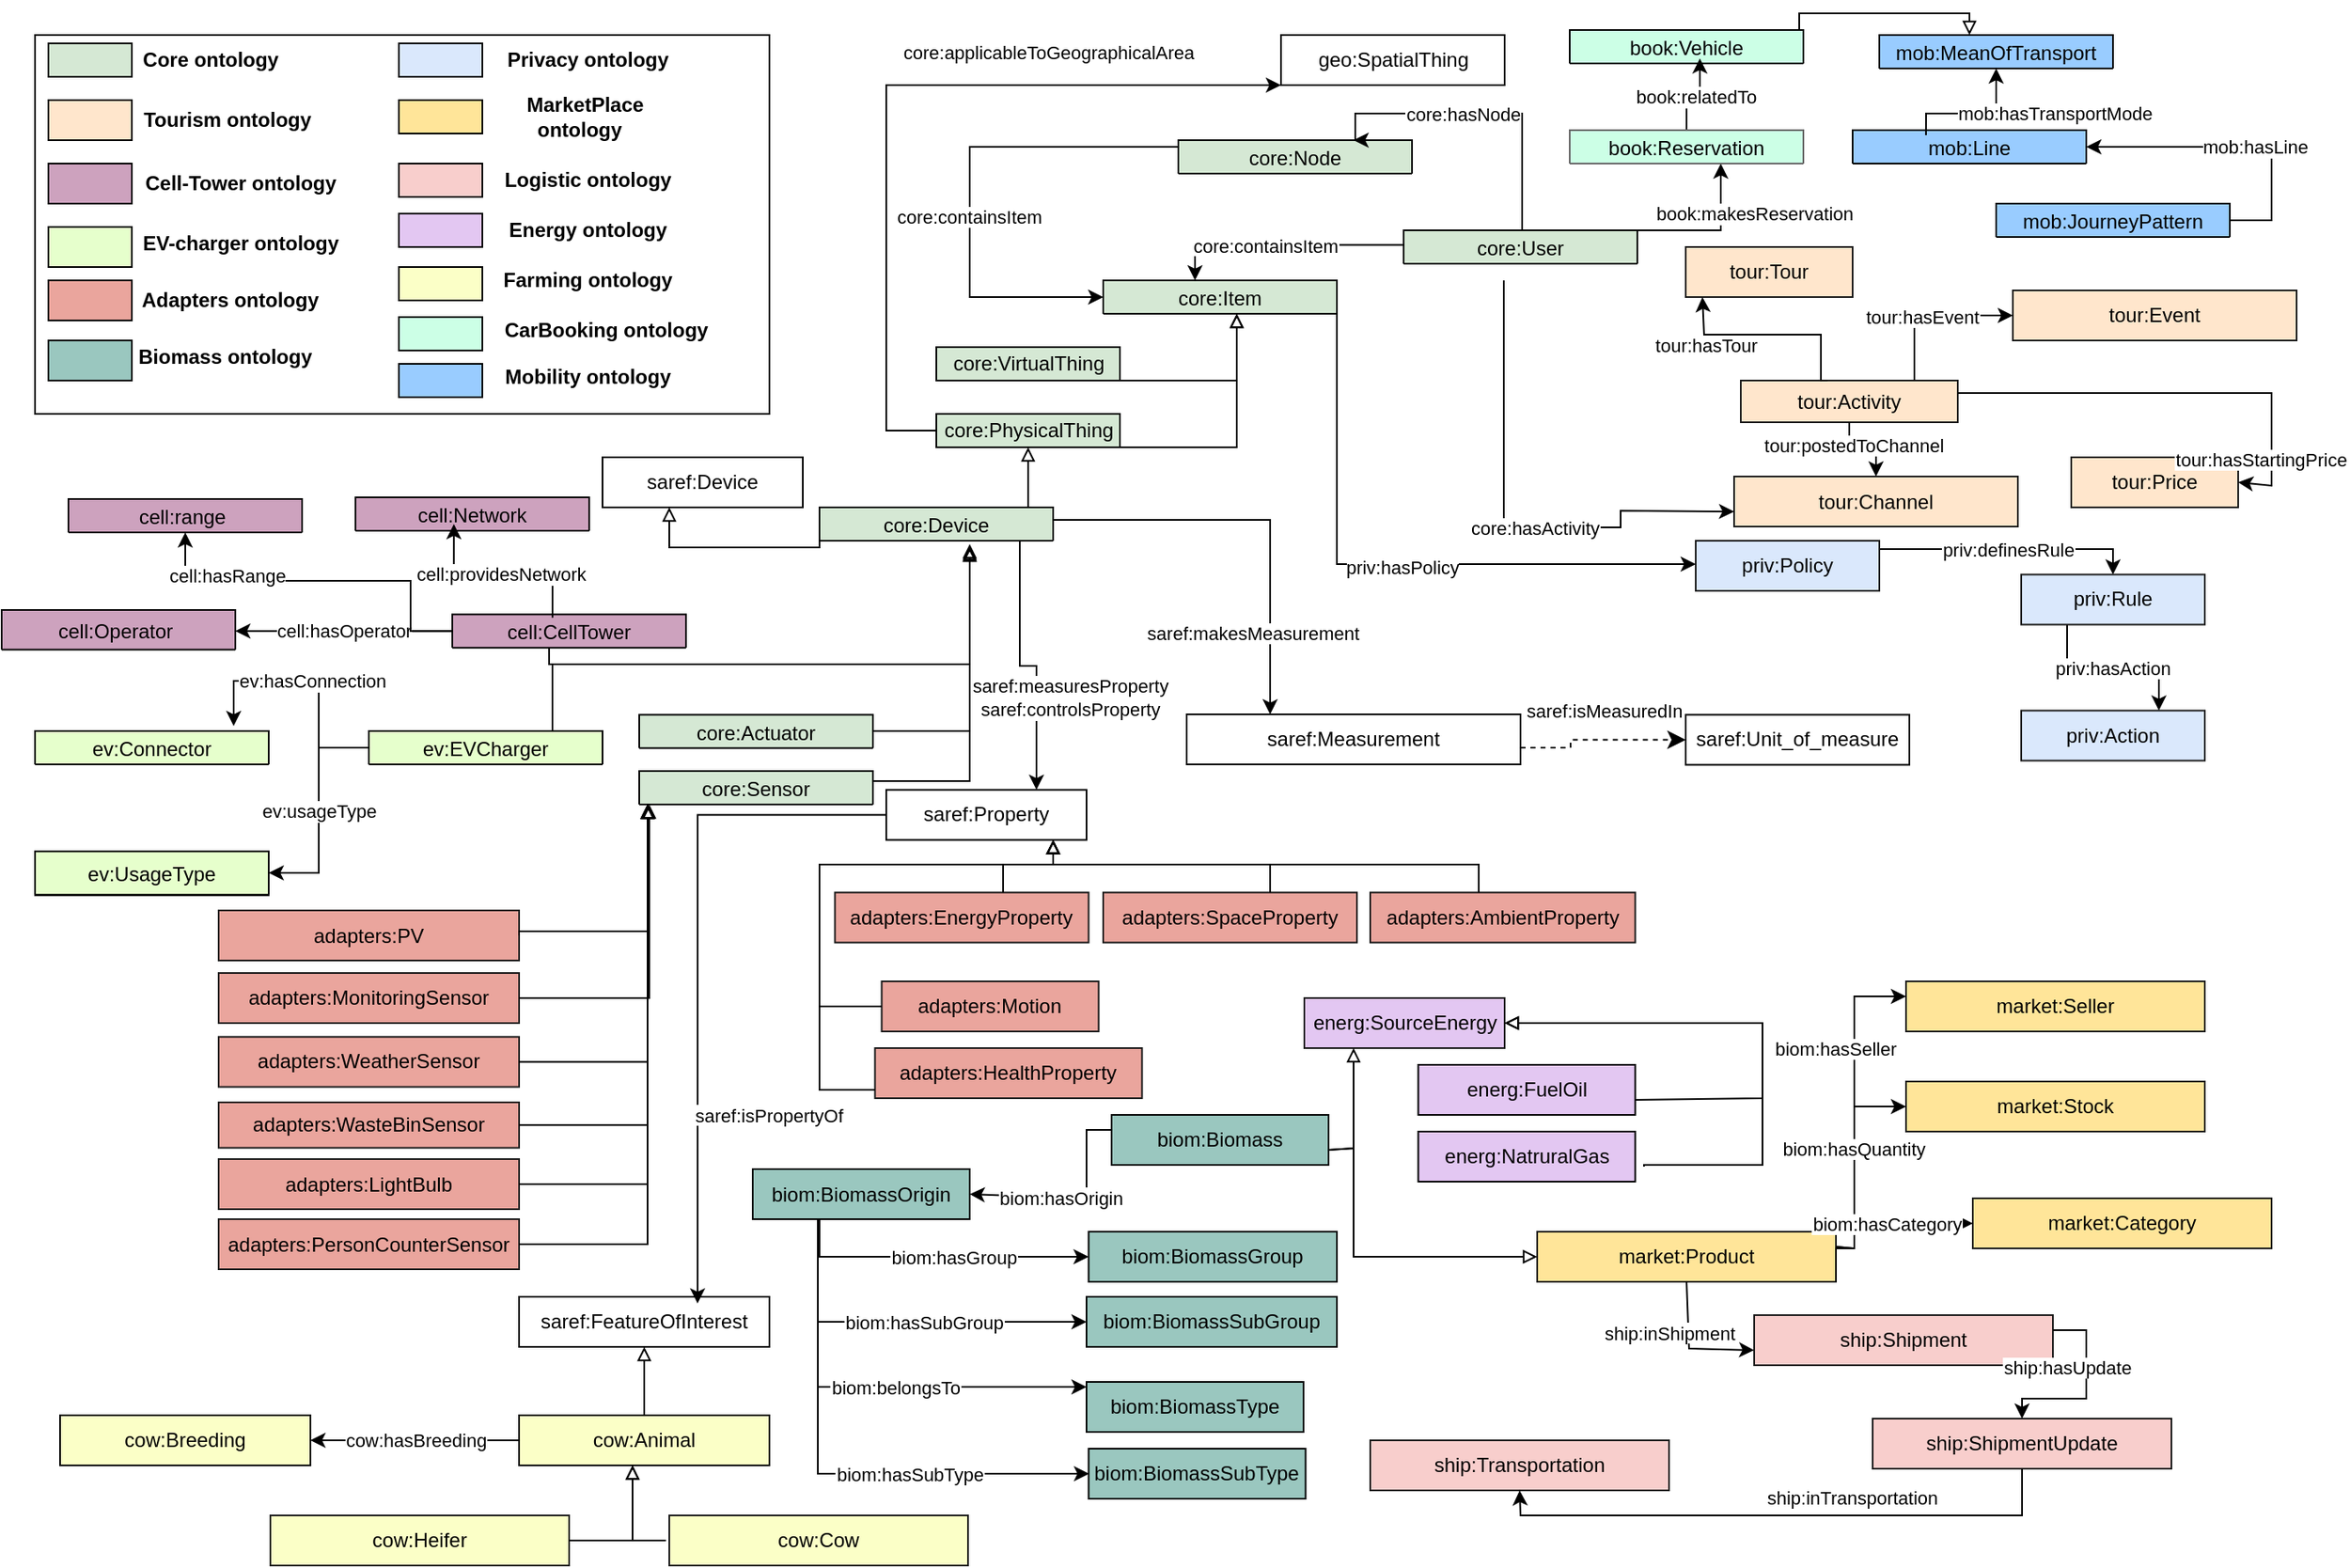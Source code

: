 <mxfile version="13.9.9" type="device"><diagram id="iwzvt3DUVuZfxFSMpkdZ" name="Page-1"><mxGraphModel dx="2176" dy="626" grid="1" gridSize="10" guides="1" tooltips="1" connect="1" arrows="1" fold="1" page="1" pageScale="1" pageWidth="850" pageHeight="1100" math="0" shadow="0"><root><mxCell id="0"/><mxCell id="1" parent="0"/><mxCell id="OVNsxtaY8aoKX87tDIG7-6" value="core:Node" style="swimlane;fontStyle=0;childLayout=stackLayout;horizontal=1;startSize=26;fillColor=#D5E8D4;horizontalStack=0;resizeParent=1;resizeParentMax=0;resizeLast=0;collapsible=1;marginBottom=0;" parent="1" vertex="1"><mxGeometry x="375" y="96" width="140" height="20" as="geometry"/></mxCell><mxCell id="k6afMPK7a9w3Zv-NGDzO-40" value="book:makesReservation" style="edgeStyle=orthogonalEdgeStyle;rounded=0;orthogonalLoop=1;jettySize=auto;html=1;" parent="1" source="OVNsxtaY8aoKX87tDIG7-8" target="k6afMPK7a9w3Zv-NGDzO-39" edge="1"><mxGeometry x="0.333" y="-20" relative="1" as="geometry"><Array as="points"><mxPoint x="700" y="150"/></Array><mxPoint as="offset"/></mxGeometry></mxCell><mxCell id="OVNsxtaY8aoKX87tDIG7-8" value="core:User" style="swimlane;fontStyle=0;childLayout=stackLayout;horizontal=1;startSize=26;fillColor=#D5E8D4;horizontalStack=0;resizeParent=1;resizeParentMax=0;resizeLast=0;collapsible=1;marginBottom=0;" parent="1" vertex="1"><mxGeometry x="510" y="150" width="140" height="20" as="geometry"/></mxCell><mxCell id="OVNsxtaY8aoKX87tDIG7-10" value="core:Item" style="swimlane;fontStyle=0;childLayout=stackLayout;horizontal=1;startSize=26;fillColor=#D5E8D4;horizontalStack=0;resizeParent=1;resizeParentMax=0;resizeLast=0;collapsible=1;marginBottom=0;" parent="1" vertex="1"><mxGeometry x="330" y="180" width="140" height="20" as="geometry"/></mxCell><mxCell id="OVNsxtaY8aoKX87tDIG7-23" value="core:containsItem" style="edgeStyle=orthogonalEdgeStyle;rounded=0;orthogonalLoop=1;jettySize=auto;fontSize=11;endArrow=classic;endFill=1;" parent="1" source="OVNsxtaY8aoKX87tDIG7-6" target="OVNsxtaY8aoKX87tDIG7-10" edge="1"><mxGeometry x="0.129" relative="1" as="geometry"><mxPoint as="offset"/><mxPoint x="375" y="37.5" as="sourcePoint"/><mxPoint x="220" y="42.5" as="targetPoint"/><Array as="points"><mxPoint x="250" y="100"/><mxPoint x="250" y="190"/></Array></mxGeometry></mxCell><mxCell id="OVNsxtaY8aoKX87tDIG7-29" value="core:VirtualThing" style="html=1;fillColor=#D5E8D4;" parent="1" vertex="1"><mxGeometry x="230" y="220" width="110" height="20" as="geometry"/></mxCell><mxCell id="OVNsxtaY8aoKX87tDIG7-30" value="core:PhysicalThing" style="html=1;fillColor=#D5E8D4;" parent="1" vertex="1"><mxGeometry x="230" y="260" width="110" height="20" as="geometry"/></mxCell><mxCell id="OVNsxtaY8aoKX87tDIG7-31" style="edgeStyle=orthogonalEdgeStyle;rounded=0;orthogonalLoop=1;jettySize=auto;html=1;fontSize=11;endArrow=block;endFill=0;exitX=1;exitY=0.5;exitDx=0;exitDy=0;" parent="1" source="OVNsxtaY8aoKX87tDIG7-29" edge="1"><mxGeometry relative="1" as="geometry"><mxPoint x="393" y="240" as="sourcePoint"/><mxPoint x="410" y="200" as="targetPoint"/><Array as="points"><mxPoint x="340" y="240"/><mxPoint x="410" y="240"/></Array></mxGeometry></mxCell><mxCell id="OVNsxtaY8aoKX87tDIG7-32" style="edgeStyle=orthogonalEdgeStyle;rounded=0;orthogonalLoop=1;jettySize=auto;html=1;fontSize=11;endArrow=block;endFill=0;exitX=1;exitY=0.5;exitDx=0;exitDy=0;" parent="1" edge="1"><mxGeometry relative="1" as="geometry"><mxPoint x="340" y="275" as="sourcePoint"/><mxPoint x="410" y="200" as="targetPoint"/><Array as="points"><mxPoint x="340" y="280"/><mxPoint x="410" y="280"/></Array></mxGeometry></mxCell><mxCell id="OVNsxtaY8aoKX87tDIG7-38" style="edgeStyle=orthogonalEdgeStyle;rounded=0;orthogonalLoop=1;jettySize=auto;html=1;" parent="1" edge="1"><mxGeometry relative="1" as="geometry"><mxPoint x="521" y="280" as="targetPoint"/><mxPoint x="521" y="280" as="sourcePoint"/></mxGeometry></mxCell><mxCell id="OVNsxtaY8aoKX87tDIG7-44" value="cell:range " style="swimlane;fontStyle=0;childLayout=stackLayout;horizontal=1;startSize=26;fillColor=#CDA2BE;horizontalStack=0;resizeParent=1;resizeParentMax=0;resizeLast=0;collapsible=1;marginBottom=0;" parent="1" vertex="1"><mxGeometry x="-290" y="311" width="140" height="20" as="geometry"/></mxCell><mxCell id="OVNsxtaY8aoKX87tDIG7-45" value="core:Sensor" style="swimlane;fontStyle=0;childLayout=stackLayout;horizontal=1;startSize=26;fillColor=#D5E8D4;horizontalStack=0;resizeParent=1;resizeParentMax=0;resizeLast=0;collapsible=1;marginBottom=0;" parent="1" vertex="1"><mxGeometry x="52" y="474" width="140" height="20" as="geometry"/></mxCell><mxCell id="wshzgzTCwZP2pXFMgPsP-3" value="" style="edgeStyle=orthogonalEdgeStyle;rounded=0;orthogonalLoop=1;jettySize=auto;html=1;entryX=0.75;entryY=0;entryDx=0;entryDy=0;" parent="1" source="OVNsxtaY8aoKX87tDIG7-47" target="OVNsxtaY8aoKX87tDIG7-73" edge="1"><mxGeometry relative="1" as="geometry"><mxPoint x="140" y="420" as="targetPoint"/><Array as="points"><mxPoint x="280" y="411"/><mxPoint x="290" y="411"/></Array></mxGeometry></mxCell><mxCell id="wshzgzTCwZP2pXFMgPsP-4" value="saref:measuresProperty&lt;br&gt;saref:controlsProperty" style="edgeLabel;html=1;align=center;verticalAlign=middle;resizable=0;points=[];" parent="wshzgzTCwZP2pXFMgPsP-3" vertex="1" connectable="0"><mxGeometry x="-0.259" y="3" relative="1" as="geometry"><mxPoint x="27" y="35" as="offset"/></mxGeometry></mxCell><mxCell id="OVNsxtaY8aoKX87tDIG7-47" value="core:Device" style="swimlane;fontStyle=0;childLayout=stackLayout;horizontal=1;startSize=26;fillColor=#D5E8D4;horizontalStack=0;resizeParent=1;resizeParentMax=0;resizeLast=0;collapsible=1;marginBottom=0;" parent="1" vertex="1"><mxGeometry x="160" y="316" width="140" height="20" as="geometry"/></mxCell><mxCell id="OVNsxtaY8aoKX87tDIG7-48" style="edgeStyle=orthogonalEdgeStyle;rounded=0;orthogonalLoop=1;jettySize=auto;html=1;fontSize=11;endArrow=block;endFill=0;" parent="1" source="OVNsxtaY8aoKX87tDIG7-45" edge="1"><mxGeometry relative="1" as="geometry"><mxPoint x="180" y="400" as="sourcePoint"/><mxPoint x="250" y="340" as="targetPoint"/><Array as="points"><mxPoint x="250" y="480"/></Array></mxGeometry></mxCell><mxCell id="OVNsxtaY8aoKX87tDIG7-51" value="geo:SpatialThing" style="rounded=0;whiteSpace=wrap;html=1;" parent="1" vertex="1"><mxGeometry x="436.5" y="33" width="134" height="30" as="geometry"/></mxCell><mxCell id="OVNsxtaY8aoKX87tDIG7-52" value="core:hasNode" style="edgeStyle=orthogonalEdgeStyle;rounded=0;orthogonalLoop=1;jettySize=auto;fontSize=11;endArrow=classic;endFill=1;exitX=0.5;exitY=0;exitDx=0;exitDy=0;entryX=0.75;entryY=0;entryDx=0;entryDy=0;" parent="1" source="OVNsxtaY8aoKX87tDIG7-8" target="OVNsxtaY8aoKX87tDIG7-6" edge="1"><mxGeometry x="0.129" relative="1" as="geometry"><mxPoint as="offset"/><mxPoint x="581" y="110" as="sourcePoint"/><mxPoint x="481" y="50" as="targetPoint"/><Array as="points"><mxPoint x="581" y="150"/><mxPoint x="581" y="80"/><mxPoint x="481" y="80"/></Array></mxGeometry></mxCell><mxCell id="OVNsxtaY8aoKX87tDIG7-54" value="saref:Unit_of_measure" style="rounded=0;whiteSpace=wrap;html=1;points=[[0.1,0],[0.2,0],[0.3,0],[0.4,0],[0.5,0],[0.6,0],[0.7,0],[0.8,0],[0.9,0],[0,0.1],[0,0.3],[0,0.5],[0,0.7],[0,0.9],[0.1,1],[0.2,1],[0.3,1],[0.4,1],[0.5,1],[0.6,1],[0.7,1],[0.8,1],[0.9,1],[1,0.1],[1,0.3],[1,0.5],[1,0.7],[1,0.9]];" parent="1" vertex="1"><mxGeometry x="679" y="440.25" width="134" height="30" as="geometry"/></mxCell><mxCell id="OVNsxtaY8aoKX87tDIG7-55" value="saref:Measurement" style="rounded=0;whiteSpace=wrap;html=1;" parent="1" vertex="1"><mxGeometry x="380" y="440" width="200" height="30" as="geometry"/></mxCell><mxCell id="OVNsxtaY8aoKX87tDIG7-56" value="" style="endArrow=classic;html=1;endSize=8;dashed=1;arcSize=0;edgeStyle=orthogonalEdgeStyle;entryX=0;entryY=0.5;entryDx=0;entryDy=0;" parent="1" source="OVNsxtaY8aoKX87tDIG7-55" target="OVNsxtaY8aoKX87tDIG7-54" edge="1"><mxGeometry width="50" height="50" relative="1" as="geometry"><mxPoint x="580" y="491" as="sourcePoint"/><mxPoint x="579" y="493.5" as="targetPoint"/><Array as="points"><mxPoint x="610" y="460"/><mxPoint x="610" y="455"/></Array></mxGeometry></mxCell><mxCell id="OVNsxtaY8aoKX87tDIG7-57" value="&lt;div&gt;saref:isMeasuredIn&lt;/div&gt;" style="edgeLabel;html=1;align=center;verticalAlign=middle;resizable=0;points=[];" parent="OVNsxtaY8aoKX87tDIG7-56" vertex="1" connectable="0"><mxGeometry x="-0.191" y="-1" relative="1" as="geometry"><mxPoint x="12.7" y="-18.54" as="offset"/></mxGeometry></mxCell><mxCell id="OVNsxtaY8aoKX87tDIG7-73" value="saref:Property" style="rounded=0;whiteSpace=wrap;html=1;fillColor=#FFFFFF;" parent="1" vertex="1"><mxGeometry x="200" y="485.25" width="120" height="30" as="geometry"/></mxCell><mxCell id="OVNsxtaY8aoKX87tDIG7-75" value="saref:Device" style="rounded=0;whiteSpace=wrap;html=1;fillColor=#FFFFFF;" parent="1" vertex="1"><mxGeometry x="30" y="286" width="120" height="30" as="geometry"/></mxCell><mxCell id="OVNsxtaY8aoKX87tDIG7-76" style="edgeStyle=orthogonalEdgeStyle;rounded=0;orthogonalLoop=1;jettySize=auto;html=1;fontSize=11;endArrow=block;endFill=0;exitX=0;exitY=0.5;exitDx=0;exitDy=0;" parent="1" source="OVNsxtaY8aoKX87tDIG7-47" target="OVNsxtaY8aoKX87tDIG7-75" edge="1"><mxGeometry relative="1" as="geometry"><mxPoint x="150" y="363" as="sourcePoint"/><mxPoint x="70" y="299" as="targetPoint"/><Array as="points"><mxPoint x="160" y="340"/><mxPoint x="70" y="340"/></Array></mxGeometry></mxCell><mxCell id="OVNsxtaY8aoKX87tDIG7-81" value="saref:makesMeasurement" style="edgeStyle=orthogonalEdgeStyle;rounded=0;orthogonalLoop=1;jettySize=auto;fontSize=11;endArrow=classic;endFill=1;" parent="1" edge="1"><mxGeometry x="0.594" y="-10" relative="1" as="geometry"><mxPoint y="1" as="offset"/><mxPoint x="300" y="323.5" as="sourcePoint"/><mxPoint x="430" y="440" as="targetPoint"/><Array as="points"><mxPoint x="430" y="324"/><mxPoint x="430" y="440"/></Array></mxGeometry></mxCell><mxCell id="OVNsxtaY8aoKX87tDIG7-89" value="core:containsItem" style="edgeStyle=orthogonalEdgeStyle;rounded=0;orthogonalLoop=1;jettySize=auto;fontSize=11;endArrow=classic;endFill=1;exitX=0;exitY=0.25;exitDx=0;exitDy=0;" parent="1" edge="1"><mxGeometry x="0.129" relative="1" as="geometry"><mxPoint as="offset"/><mxPoint x="510" y="158.75" as="sourcePoint"/><mxPoint x="385" y="180" as="targetPoint"/><Array as="points"><mxPoint x="385" y="159"/></Array></mxGeometry></mxCell><mxCell id="OVNsxtaY8aoKX87tDIG7-90" value="core:applicableToGeographicalArea" style="edgeStyle=orthogonalEdgeStyle;rounded=0;orthogonalLoop=1;jettySize=auto;fontSize=11;endArrow=classic;endFill=1;entryX=0;entryY=1;entryDx=0;entryDy=0;exitX=0;exitY=0.5;exitDx=0;exitDy=0;" parent="1" source="OVNsxtaY8aoKX87tDIG7-30" target="OVNsxtaY8aoKX87tDIG7-51" edge="1"><mxGeometry x="0.413" y="20" relative="1" as="geometry"><mxPoint x="430" y="-30" as="targetPoint"/><mxPoint x="200" y="270" as="sourcePoint"/><Array as="points"><mxPoint x="200" y="270"/><mxPoint x="200" y="63"/></Array><mxPoint as="offset"/></mxGeometry></mxCell><mxCell id="qMQsO30aS5AbikxoBCMi-1" value="priv:definesRule" style="edgeStyle=orthogonalEdgeStyle;rounded=0;orthogonalLoop=1;jettySize=auto;entryX=0.5;entryY=0;entryDx=0;entryDy=0;endArrow=classic;endFill=1;" parent="1" source="qMQsO30aS5AbikxoBCMi-2" target="qMQsO30aS5AbikxoBCMi-6" edge="1"><mxGeometry relative="1" as="geometry"><mxPoint x="810" y="361" as="sourcePoint"/><Array as="points"><mxPoint x="935" y="341"/></Array></mxGeometry></mxCell><mxCell id="qMQsO30aS5AbikxoBCMi-2" value="priv:Policy" style="rounded=0;whiteSpace=wrap;html=1;fillColor=#DAE8FC;strokeColor=#1A1A1A;" parent="1" vertex="1"><mxGeometry x="685" y="336" width="110" height="30" as="geometry"/></mxCell><mxCell id="qMQsO30aS5AbikxoBCMi-5" value="priv:hasAction" style="edgeStyle=orthogonalEdgeStyle;rounded=0;orthogonalLoop=1;jettySize=auto;exitX=0.25;exitY=1;exitDx=0;exitDy=0;entryX=0.75;entryY=0;entryDx=0;entryDy=0;endArrow=classic;endFill=1;" parent="1" source="qMQsO30aS5AbikxoBCMi-6" target="qMQsO30aS5AbikxoBCMi-7" edge="1"><mxGeometry relative="1" as="geometry"/></mxCell><mxCell id="qMQsO30aS5AbikxoBCMi-6" value="priv:Rule" style="rounded=0;whiteSpace=wrap;html=1;fillColor=#dae8fc;strokeColor=#1A1A1A;" parent="1" vertex="1"><mxGeometry x="880" y="356.25" width="110" height="30" as="geometry"/></mxCell><mxCell id="qMQsO30aS5AbikxoBCMi-7" value="priv:Action" style="rounded=0;whiteSpace=wrap;html=1;fillColor=#dae8fc;strokeColor=#1A1A1A;" parent="1" vertex="1"><mxGeometry x="880" y="437.75" width="110" height="30" as="geometry"/></mxCell><mxCell id="qMQsO30aS5AbikxoBCMi-8" value="" style="edgeStyle=orthogonalEdgeStyle;rounded=0;orthogonalLoop=1;jettySize=auto;fontSize=11;endArrow=classic;endFill=1;exitX=1;exitY=0;exitDx=0;exitDy=0;" parent="1" source="OVNsxtaY8aoKX87tDIG7-10" target="qMQsO30aS5AbikxoBCMi-2" edge="1"><mxGeometry x="0.129" relative="1" as="geometry"><mxPoint as="offset"/><mxPoint x="820" y="59" as="sourcePoint"/><mxPoint x="900" y="220" as="targetPoint"/><Array as="points"><mxPoint x="470" y="350"/></Array></mxGeometry></mxCell><mxCell id="qMQsO30aS5AbikxoBCMi-80" value="priv:hasPolicy" style="edgeLabel;html=1;align=center;verticalAlign=middle;resizable=0;points=[];" parent="qMQsO30aS5AbikxoBCMi-8" vertex="1" connectable="0"><mxGeometry x="0.086" y="-2" relative="1" as="geometry"><mxPoint as="offset"/></mxGeometry></mxCell><mxCell id="qMQsO30aS5AbikxoBCMi-10" style="edgeStyle=orthogonalEdgeStyle;rounded=0;orthogonalLoop=1;jettySize=auto;html=1;fontSize=11;endArrow=block;endFill=0;" parent="1" source="OVNsxtaY8aoKX87tDIG7-47" target="OVNsxtaY8aoKX87tDIG7-30" edge="1"><mxGeometry relative="1" as="geometry"><mxPoint x="350" y="316" as="sourcePoint"/><mxPoint x="260" y="289" as="targetPoint"/><Array as="points"><mxPoint x="285" y="310"/><mxPoint x="285" y="310"/></Array></mxGeometry></mxCell><mxCell id="qMQsO30aS5AbikxoBCMi-11" value="tour:Activity" style="rounded=0;whiteSpace=wrap;html=1;snapToPoint=1;points=[[0.1,0],[0.2,0],[0.3,0],[0.4,0],[0.5,0],[0.6,0],[0.7,0],[0.8,0],[0.9,0],[0,0.1],[0,0.3],[0,0.5],[0,0.7],[0,0.9],[0.1,1],[0.2,1],[0.3,1],[0.4,1],[0.5,1],[0.6,1],[0.7,1],[0.8,1],[0.9,1],[1,0.1],[1,0.3],[1,0.5],[1,0.7],[1,0.9]];fillColor=#ffe6cc;strokeColor=#1A1A1A;shadow=0;" parent="1" vertex="1"><mxGeometry x="712" y="240" width="130" height="25" as="geometry"/></mxCell><mxCell id="qMQsO30aS5AbikxoBCMi-12" value="tour:Channel" style="rounded=0;whiteSpace=wrap;html=1;snapToPoint=1;points=[[0.1,0],[0.2,0],[0.3,0],[0.4,0],[0.5,0],[0.6,0],[0.7,0],[0.8,0],[0.9,0],[0,0.1],[0,0.3],[0,0.5],[0,0.7],[0,0.9],[0.1,1],[0.2,1],[0.3,1],[0.4,1],[0.5,1],[0.6,1],[0.7,1],[0.8,1],[0.9,1],[1,0.1],[1,0.3],[1,0.5],[1,0.7],[1,0.9]];fillColor=#ffe6cc;strokeColor=#1A1A1A;shadow=0;" parent="1" vertex="1"><mxGeometry x="708" y="297.5" width="170" height="30" as="geometry"/></mxCell><mxCell id="qMQsO30aS5AbikxoBCMi-13" value="tour:Price" style="rounded=0;whiteSpace=wrap;html=1;snapToPoint=1;points=[[0.1,0],[0.2,0],[0.3,0],[0.4,0],[0.5,0],[0.6,0],[0.7,0],[0.8,0],[0.9,0],[0,0.1],[0,0.3],[0,0.5],[0,0.7],[0,0.9],[0.1,1],[0.2,1],[0.3,1],[0.4,1],[0.5,1],[0.6,1],[0.7,1],[0.8,1],[0.9,1],[1,0.1],[1,0.3],[1,0.5],[1,0.7],[1,0.9]];fillColor=#ffe6cc;strokeColor=#1A1A1A;shadow=0;" parent="1" vertex="1"><mxGeometry x="910" y="286" width="100" height="30" as="geometry"/></mxCell><mxCell id="qMQsO30aS5AbikxoBCMi-14" value="tour:Event" style="rounded=0;whiteSpace=wrap;html=1;snapToPoint=1;points=[[0.1,0],[0.2,0],[0.3,0],[0.4,0],[0.5,0],[0.6,0],[0.7,0],[0.8,0],[0.9,0],[0,0.1],[0,0.3],[0,0.5],[0,0.7],[0,0.9],[0.1,1],[0.2,1],[0.3,1],[0.4,1],[0.5,1],[0.6,1],[0.7,1],[0.8,1],[0.9,1],[1,0.1],[1,0.3],[1,0.5],[1,0.7],[1,0.9]];fillColor=#ffe6cc;strokeColor=#1A1A1A;shadow=0;" parent="1" vertex="1"><mxGeometry x="875" y="186" width="170" height="30" as="geometry"/></mxCell><mxCell id="qMQsO30aS5AbikxoBCMi-15" value="tour:Tour" style="rounded=0;whiteSpace=wrap;html=1;snapToPoint=1;points=[[0.1,0],[0.2,0],[0.3,0],[0.4,0],[0.5,0],[0.6,0],[0.7,0],[0.8,0],[0.9,0],[0,0.1],[0,0.3],[0,0.5],[0,0.7],[0,0.9],[0.1,1],[0.2,1],[0.3,1],[0.4,1],[0.5,1],[0.6,1],[0.7,1],[0.8,1],[0.9,1],[1,0.1],[1,0.3],[1,0.5],[1,0.7],[1,0.9]];fillColor=#FFE6CC;strokeColor=#1A1A1A;shadow=0;" parent="1" vertex="1"><mxGeometry x="679" y="160" width="100" height="30" as="geometry"/></mxCell><mxCell id="qMQsO30aS5AbikxoBCMi-16" value="core:hasActivity" style="edgeStyle=orthogonalEdgeStyle;rounded=0;orthogonalLoop=1;jettySize=auto;fontSize=11;endArrow=classic;endFill=1;" parent="1" target="qMQsO30aS5AbikxoBCMi-12" edge="1"><mxGeometry x="0.129" relative="1" as="geometry"><mxPoint as="offset"/><mxPoint x="570" y="180" as="sourcePoint"/><mxPoint x="550" y="252.5" as="targetPoint"/><Array as="points"><mxPoint x="570" y="328"/><mxPoint x="640" y="328"/><mxPoint x="640" y="318"/></Array></mxGeometry></mxCell><mxCell id="qMQsO30aS5AbikxoBCMi-17" value="tour:postedToChannel" style="edgeStyle=orthogonalEdgeStyle;rounded=0;orthogonalLoop=1;jettySize=auto;endArrow=classic;endFill=1;" parent="1" source="qMQsO30aS5AbikxoBCMi-11" target="qMQsO30aS5AbikxoBCMi-12" edge="1"><mxGeometry x="0.754" y="-18" relative="1" as="geometry"><mxPoint x="690" y="357.5" as="targetPoint"/><mxPoint x="784" y="272.5" as="sourcePoint"/><mxPoint x="5" y="-13" as="offset"/></mxGeometry></mxCell><mxCell id="qMQsO30aS5AbikxoBCMi-18" value="tour:hasEvent" style="edgeStyle=orthogonalEdgeStyle;rounded=0;orthogonalLoop=1;jettySize=auto;endArrow=classic;endFill=1;exitX=0.8;exitY=0;exitDx=0;exitDy=0;" parent="1" source="qMQsO30aS5AbikxoBCMi-11" target="qMQsO30aS5AbikxoBCMi-14" edge="1"><mxGeometry x="-0.153" y="2" relative="1" as="geometry"><mxPoint x="1160" y="153.5" as="targetPoint"/><mxPoint x="915" y="282.5" as="sourcePoint"/><mxPoint x="1" y="1" as="offset"/><Array as="points"><mxPoint x="816" y="202.5"/><mxPoint x="845" y="202.5"/></Array></mxGeometry></mxCell><mxCell id="qMQsO30aS5AbikxoBCMi-20" value="tour:hasTour" style="edgeStyle=orthogonalEdgeStyle;rounded=0;orthogonalLoop=1;jettySize=auto;endArrow=classic;endFill=1;exitX=0.4;exitY=0;exitDx=0;exitDy=0;" parent="1" source="qMQsO30aS5AbikxoBCMi-11" target="qMQsO30aS5AbikxoBCMi-15" edge="1"><mxGeometry x="0.609" y="6" relative="1" as="geometry"><mxPoint x="855" y="202.5" as="targetPoint"/><mxPoint x="826" y="250" as="sourcePoint"/><mxPoint as="offset"/><Array as="points"><mxPoint x="760" y="240.5"/><mxPoint x="760" y="212.5"/><mxPoint x="690" y="212.5"/></Array></mxGeometry></mxCell><mxCell id="qMQsO30aS5AbikxoBCMi-21" value="tour:hasStartingPrice" style="edgeStyle=orthogonalEdgeStyle;rounded=0;orthogonalLoop=1;jettySize=auto;endArrow=classic;endFill=1;exitX=1;exitY=0.3;exitDx=0;exitDy=0;" parent="1" source="qMQsO30aS5AbikxoBCMi-11" target="qMQsO30aS5AbikxoBCMi-13" edge="1"><mxGeometry x="0.726" y="-6" relative="1" as="geometry"><mxPoint x="930" y="412.5" as="targetPoint"/><mxPoint x="1090" y="183.5" as="sourcePoint"/><mxPoint as="offset"/><Array as="points"><mxPoint x="1030" y="248"/><mxPoint x="1030" y="303"/></Array></mxGeometry></mxCell><mxCell id="qMQsO30aS5AbikxoBCMi-22" value="adapters:AmbientProperty" style="rounded=0;whiteSpace=wrap;html=1;fillColor=#EAA59D;strokeColor=#1A1A1A;" parent="1" vertex="1"><mxGeometry x="490" y="546.75" width="158.75" height="30" as="geometry"/></mxCell><mxCell id="qMQsO30aS5AbikxoBCMi-24" value="adapters:HealthProperty" style="rounded=0;whiteSpace=wrap;html=1;fillColor=#EAA59D;strokeColor=#1A1A1A;" parent="1" vertex="1"><mxGeometry x="193.25" y="640" width="160" height="30" as="geometry"/></mxCell><mxCell id="qMQsO30aS5AbikxoBCMi-25" value="adapters:EnergyProperty" style="rounded=0;whiteSpace=wrap;html=1;fillColor=#EAA59D;strokeColor=#1A1A1A;" parent="1" vertex="1"><mxGeometry x="169.25" y="546.75" width="152" height="30" as="geometry"/></mxCell><mxCell id="qMQsO30aS5AbikxoBCMi-26" value="adapters:Motion" style="rounded=0;whiteSpace=wrap;html=1;fillColor=#EAA59D;strokeColor=#1A1A1A;" parent="1" vertex="1"><mxGeometry x="197.25" y="600" width="130" height="30" as="geometry"/></mxCell><mxCell id="qMQsO30aS5AbikxoBCMi-28" value="adapters:SpaceProperty" style="rounded=0;whiteSpace=wrap;html=1;fillColor=#EAA59D;strokeColor=#1A1A1A;" parent="1" vertex="1"><mxGeometry x="330" y="546.75" width="152" height="30" as="geometry"/></mxCell><mxCell id="qMQsO30aS5AbikxoBCMi-29" style="edgeStyle=orthogonalEdgeStyle;rounded=0;orthogonalLoop=1;jettySize=auto;html=1;fontSize=11;endArrow=block;endFill=0;" parent="1" source="qMQsO30aS5AbikxoBCMi-22" edge="1"><mxGeometry relative="1" as="geometry"><mxPoint x="555" y="540" as="sourcePoint"/><mxPoint x="300" y="515.25" as="targetPoint"/><Array as="points"><mxPoint x="555" y="530"/><mxPoint x="300" y="530"/></Array></mxGeometry></mxCell><mxCell id="qMQsO30aS5AbikxoBCMi-30" style="edgeStyle=orthogonalEdgeStyle;rounded=0;orthogonalLoop=1;jettySize=auto;html=1;fontSize=11;endArrow=block;endFill=0;" parent="1" source="qMQsO30aS5AbikxoBCMi-28" edge="1"><mxGeometry relative="1" as="geometry"><mxPoint x="555" y="546.75" as="sourcePoint"/><mxPoint x="300" y="515.25" as="targetPoint"/><Array as="points"><mxPoint x="430" y="530"/><mxPoint x="300" y="530"/></Array></mxGeometry></mxCell><mxCell id="qMQsO30aS5AbikxoBCMi-31" style="edgeStyle=orthogonalEdgeStyle;rounded=0;orthogonalLoop=1;jettySize=auto;html=1;fontSize=11;endArrow=block;endFill=0;" parent="1" source="qMQsO30aS5AbikxoBCMi-25" edge="1"><mxGeometry relative="1" as="geometry"><mxPoint x="270" y="539.75" as="sourcePoint"/><mxPoint x="300" y="515.25" as="targetPoint"/><Array as="points"><mxPoint x="270" y="530"/><mxPoint x="300" y="530"/></Array></mxGeometry></mxCell><mxCell id="qMQsO30aS5AbikxoBCMi-32" style="edgeStyle=orthogonalEdgeStyle;rounded=0;orthogonalLoop=1;jettySize=auto;html=1;fontSize=11;endArrow=block;endFill=0;" parent="1" source="qMQsO30aS5AbikxoBCMi-26" edge="1"><mxGeometry relative="1" as="geometry"><mxPoint x="130" y="555.25" as="sourcePoint"/><mxPoint x="300" y="515.25" as="targetPoint"/><Array as="points"><mxPoint x="160" y="615"/><mxPoint x="160" y="530"/><mxPoint x="300" y="530"/></Array></mxGeometry></mxCell><mxCell id="qMQsO30aS5AbikxoBCMi-33" style="edgeStyle=orthogonalEdgeStyle;rounded=0;orthogonalLoop=1;jettySize=auto;html=1;fontSize=11;endArrow=block;endFill=0;entryX=0.5;entryY=1;entryDx=0;entryDy=0;" parent="1" source="qMQsO30aS5AbikxoBCMi-24" edge="1"><mxGeometry relative="1" as="geometry"><mxPoint x="180.25" y="664.88" as="sourcePoint"/><mxPoint x="300" y="515.25" as="targetPoint"/><Array as="points"><mxPoint x="160" y="665"/><mxPoint x="160" y="530"/><mxPoint x="300" y="530"/></Array></mxGeometry></mxCell><mxCell id="qMQsO30aS5AbikxoBCMi-34" value="adapters:MonitoringSensor" style="rounded=0;whiteSpace=wrap;html=1;fillColor=#EAA59D;strokeColor=#1A1A1A;" parent="1" vertex="1"><mxGeometry x="-200" y="595" width="180" height="30" as="geometry"/></mxCell><mxCell id="qMQsO30aS5AbikxoBCMi-35" value="adapters:WeatherSensor" style="rounded=0;whiteSpace=wrap;html=1;fillColor=#EAA59D;strokeColor=#1A1A1A;" parent="1" vertex="1"><mxGeometry x="-200" y="633.25" width="180" height="30" as="geometry"/></mxCell><mxCell id="qMQsO30aS5AbikxoBCMi-36" value="adapters:WasteBinSensor" style="rounded=0;whiteSpace=wrap;html=1;fillColor=#EAA59D;strokeColor=#1A1A1A;" parent="1" vertex="1"><mxGeometry x="-200" y="672.5" width="180" height="27.25" as="geometry"/></mxCell><mxCell id="qMQsO30aS5AbikxoBCMi-37" value="adapters:PersonCounterSensor" style="rounded=0;whiteSpace=wrap;html=1;fillColor=#EAA59D;strokeColor=#1A1A1A;" parent="1" vertex="1"><mxGeometry x="-200" y="742.5" width="180" height="30" as="geometry"/></mxCell><mxCell id="qMQsO30aS5AbikxoBCMi-39" value="adapters:LightBulb" style="rounded=0;whiteSpace=wrap;html=1;fillColor=#EAA59D;strokeColor=#1A1A1A;" parent="1" vertex="1"><mxGeometry x="-200" y="706.5" width="180" height="30" as="geometry"/></mxCell><mxCell id="qMQsO30aS5AbikxoBCMi-40" value="adapters:PV" style="rounded=0;whiteSpace=wrap;html=1;fillColor=#EAA59D;strokeColor=#1A1A1A;" parent="1" vertex="1"><mxGeometry x="-200" y="557.5" width="180" height="30" as="geometry"/></mxCell><mxCell id="qMQsO30aS5AbikxoBCMi-41" style="edgeStyle=orthogonalEdgeStyle;rounded=0;orthogonalLoop=1;jettySize=auto;html=1;fontSize=11;endArrow=block;endFill=0;exitX=1;exitY=0.5;exitDx=0;exitDy=0;" parent="1" source="qMQsO30aS5AbikxoBCMi-40" edge="1"><mxGeometry relative="1" as="geometry"><mxPoint x="27" y="541.75" as="sourcePoint"/><mxPoint x="57" y="494" as="targetPoint"/><Array as="points"><mxPoint x="-20" y="570"/><mxPoint x="57" y="570"/></Array></mxGeometry></mxCell><mxCell id="qMQsO30aS5AbikxoBCMi-42" style="edgeStyle=orthogonalEdgeStyle;rounded=0;orthogonalLoop=1;jettySize=auto;html=1;fontSize=11;endArrow=block;endFill=0;exitX=1;exitY=0.5;exitDx=0;exitDy=0;" parent="1" source="qMQsO30aS5AbikxoBCMi-39" edge="1"><mxGeometry relative="1" as="geometry"><mxPoint x="-13" y="571.5" as="sourcePoint"/><mxPoint x="57" y="494" as="targetPoint"/><Array as="points"><mxPoint x="57" y="722"/></Array></mxGeometry></mxCell><mxCell id="qMQsO30aS5AbikxoBCMi-43" style="edgeStyle=orthogonalEdgeStyle;rounded=0;orthogonalLoop=1;jettySize=auto;html=1;fontSize=11;endArrow=block;endFill=0;" parent="1" source="qMQsO30aS5AbikxoBCMi-35" edge="1"><mxGeometry relative="1" as="geometry"><mxPoint x="-13" y="614.25" as="sourcePoint"/><mxPoint x="57" y="494" as="targetPoint"/><Array as="points"><mxPoint x="57" y="648"/></Array></mxGeometry></mxCell><mxCell id="qMQsO30aS5AbikxoBCMi-45" style="edgeStyle=orthogonalEdgeStyle;rounded=0;orthogonalLoop=1;jettySize=auto;html=1;fontSize=11;endArrow=block;endFill=0;" parent="1" source="qMQsO30aS5AbikxoBCMi-36" edge="1"><mxGeometry relative="1" as="geometry"><mxPoint x="-13" y="644" as="sourcePoint"/><mxPoint x="57" y="494" as="targetPoint"/><Array as="points"><mxPoint x="57" y="686"/></Array></mxGeometry></mxCell><mxCell id="qMQsO30aS5AbikxoBCMi-46" style="edgeStyle=orthogonalEdgeStyle;rounded=0;orthogonalLoop=1;jettySize=auto;html=1;fontSize=11;endArrow=block;endFill=0;" parent="1" source="qMQsO30aS5AbikxoBCMi-34" edge="1"><mxGeometry relative="1" as="geometry"><mxPoint x="-12" y="683" as="sourcePoint"/><mxPoint x="58" y="494" as="targetPoint"/><Array as="points"><mxPoint x="58" y="610"/></Array></mxGeometry></mxCell><mxCell id="qMQsO30aS5AbikxoBCMi-48" style="edgeStyle=orthogonalEdgeStyle;rounded=0;orthogonalLoop=1;jettySize=auto;html=1;fontSize=11;endArrow=block;endFill=0;" parent="1" source="qMQsO30aS5AbikxoBCMi-37" edge="1"><mxGeometry relative="1" as="geometry"><mxPoint x="-12" y="721" as="sourcePoint"/><mxPoint x="57" y="494" as="targetPoint"/><Array as="points"><mxPoint x="57" y="758"/></Array></mxGeometry></mxCell><mxCell id="qMQsO30aS5AbikxoBCMi-51" value="energ:SourceEnergy" style="rounded=0;whiteSpace=wrap;html=1;fillColor=#E3C7F2;strokeColor=#1A1A1A;" parent="1" vertex="1"><mxGeometry x="450.5" y="610" width="120" height="30" as="geometry"/></mxCell><mxCell id="qMQsO30aS5AbikxoBCMi-52" value="energ:FuelOil" style="rounded=0;whiteSpace=wrap;html=1;snapToPoint=1;points=[[0.1,0],[0.2,0],[0.3,0],[0.4,0],[0.5,0],[0.6,0],[0.7,0],[0.8,0],[0.9,0],[0,0.1],[0,0.3],[0,0.5],[0,0.7],[0,0.9],[0.1,1],[0.2,1],[0.3,1],[0.4,1],[0.5,1],[0.6,1],[0.7,1],[0.8,1],[0.9,1],[1,0.1],[1,0.3],[1,0.5],[1,0.7],[1,0.9]];fillColor=#E3C7F2;" parent="1" vertex="1"><mxGeometry x="518.75" y="650" width="130" height="30" as="geometry"/></mxCell><mxCell id="qMQsO30aS5AbikxoBCMi-53" value="energ:NatruralGas" style="rounded=0;whiteSpace=wrap;html=1;snapToPoint=1;points=[[0.1,0],[0.2,0],[0.3,0],[0.4,0],[0.5,0],[0.6,0],[0.7,0],[0.8,0],[0.9,0],[0,0.1],[0,0.3],[0,0.5],[0,0.7],[0,0.9],[0.1,1],[0.2,1],[0.3,1],[0.4,1],[0.5,1],[0.6,1],[0.7,1],[0.8,1],[0.9,1],[1,0.1],[1,0.3],[1,0.5],[1,0.7],[1,0.9]];fillColor=#E3C7F2;" parent="1" vertex="1"><mxGeometry x="518.75" y="690" width="130" height="30" as="geometry"/></mxCell><mxCell id="qMQsO30aS5AbikxoBCMi-54" style="edgeStyle=orthogonalEdgeStyle;rounded=0;orthogonalLoop=1;jettySize=auto;html=1;fontSize=11;endArrow=block;endFill=0;entryX=1;entryY=0.5;entryDx=0;entryDy=0;" parent="1" source="qMQsO30aS5AbikxoBCMi-52" target="qMQsO30aS5AbikxoBCMi-51" edge="1"><mxGeometry relative="1" as="geometry"><mxPoint x="660" y="670" as="sourcePoint"/><mxPoint x="725" y="630" as="targetPoint"/><Array as="points"><mxPoint x="725" y="670"/><mxPoint x="725" y="625"/></Array></mxGeometry></mxCell><mxCell id="qMQsO30aS5AbikxoBCMi-55" style="edgeStyle=orthogonalEdgeStyle;rounded=0;orthogonalLoop=1;jettySize=auto;html=1;fontSize=11;endArrow=block;endFill=0;" parent="1" target="qMQsO30aS5AbikxoBCMi-51" edge="1"><mxGeometry relative="1" as="geometry"><mxPoint x="654" y="711" as="sourcePoint"/><mxPoint x="575.5" y="625" as="targetPoint"/><Array as="points"><mxPoint x="654" y="710"/><mxPoint x="725" y="710"/><mxPoint x="725" y="625"/></Array></mxGeometry></mxCell><mxCell id="qMQsO30aS5AbikxoBCMi-56" value="biom:Biomass" style="rounded=0;whiteSpace=wrap;html=1;snapToPoint=1;points=[[0.1,0],[0.2,0],[0.3,0],[0.4,0],[0.5,0],[0.6,0],[0.7,0],[0.8,0],[0.9,0],[0,0.1],[0,0.3],[0,0.5],[0,0.7],[0,0.9],[0.1,1],[0.2,1],[0.3,1],[0.4,1],[0.5,1],[0.6,1],[0.7,1],[0.8,1],[0.9,1],[1,0.1],[1,0.3],[1,0.5],[1,0.7],[1,0.9]];fillColor=#9AC7BF;" parent="1" vertex="1"><mxGeometry x="335" y="680" width="130" height="30" as="geometry"/></mxCell><mxCell id="qMQsO30aS5AbikxoBCMi-57" value="biom:BiomassOrigin" style="rounded=0;whiteSpace=wrap;html=1;snapToPoint=1;points=[[0.1,0],[0.2,0],[0.3,0],[0.4,0],[0.5,0],[0.6,0],[0.7,0],[0.8,0],[0.9,0],[0,0.1],[0,0.3],[0,0.5],[0,0.7],[0,0.9],[0.1,1],[0.2,1],[0.3,1],[0.4,1],[0.5,1],[0.6,1],[0.7,1],[0.8,1],[0.9,1],[1,0.1],[1,0.3],[1,0.5],[1,0.7],[1,0.9]];fillColor=#9AC7BF;" parent="1" vertex="1"><mxGeometry x="120" y="712.5" width="130" height="30" as="geometry"/></mxCell><mxCell id="qMQsO30aS5AbikxoBCMi-58" value="biom:BiomassGroup" style="rounded=0;whiteSpace=wrap;html=1;snapToPoint=1;points=[[0.1,0],[0.2,0],[0.3,0],[0.4,0],[0.5,0],[0.6,0],[0.7,0],[0.8,0],[0.9,0],[0,0.1],[0,0.3],[0,0.5],[0,0.7],[0,0.9],[0.1,1],[0.2,1],[0.3,1],[0.4,1],[0.5,1],[0.6,1],[0.7,1],[0.8,1],[0.9,1],[1,0.1],[1,0.3],[1,0.5],[1,0.7],[1,0.9]];fillColor=#9AC7BF;" parent="1" vertex="1"><mxGeometry x="321.25" y="750" width="148.75" height="30" as="geometry"/></mxCell><mxCell id="qMQsO30aS5AbikxoBCMi-59" value="biom:BiomassSubGroup" style="rounded=0;whiteSpace=wrap;html=1;snapToPoint=1;points=[[0.1,0],[0.2,0],[0.3,0],[0.4,0],[0.5,0],[0.6,0],[0.7,0],[0.8,0],[0.9,0],[0,0.1],[0,0.3],[0,0.5],[0,0.7],[0,0.9],[0.1,1],[0.2,1],[0.3,1],[0.4,1],[0.5,1],[0.6,1],[0.7,1],[0.8,1],[0.9,1],[1,0.1],[1,0.3],[1,0.5],[1,0.7],[1,0.9]];fillColor=#9AC7BF;" parent="1" vertex="1"><mxGeometry x="320" y="789" width="150" height="30" as="geometry"/></mxCell><mxCell id="qMQsO30aS5AbikxoBCMi-60" value="biom:BiomassType" style="rounded=0;whiteSpace=wrap;html=1;snapToPoint=1;points=[[0.1,0],[0.2,0],[0.3,0],[0.4,0],[0.5,0],[0.6,0],[0.7,0],[0.8,0],[0.9,0],[0,0.1],[0,0.3],[0,0.5],[0,0.7],[0,0.9],[0.1,1],[0.2,1],[0.3,1],[0.4,1],[0.5,1],[0.6,1],[0.7,1],[0.8,1],[0.9,1],[1,0.1],[1,0.3],[1,0.5],[1,0.7],[1,0.9]];fillColor=#9AC7BF;" parent="1" vertex="1"><mxGeometry x="320" y="840" width="130" height="30" as="geometry"/></mxCell><mxCell id="qMQsO30aS5AbikxoBCMi-61" value="biom:BiomassSubType" style="rounded=0;whiteSpace=wrap;html=1;snapToPoint=1;points=[[0.1,0],[0.2,0],[0.3,0],[0.4,0],[0.5,0],[0.6,0],[0.7,0],[0.8,0],[0.9,0],[0,0.1],[0,0.3],[0,0.5],[0,0.7],[0,0.9],[0.1,1],[0.2,1],[0.3,1],[0.4,1],[0.5,1],[0.6,1],[0.7,1],[0.8,1],[0.9,1],[1,0.1],[1,0.3],[1,0.5],[1,0.7],[1,0.9]];fillColor=#9AC7BF;" parent="1" vertex="1"><mxGeometry x="321.25" y="880" width="130" height="30" as="geometry"/></mxCell><mxCell id="qMQsO30aS5AbikxoBCMi-62" style="edgeStyle=orthogonalEdgeStyle;rounded=0;orthogonalLoop=1;jettySize=auto;html=1;fontSize=11;endArrow=block;endFill=0;" parent="1" source="qMQsO30aS5AbikxoBCMi-56" target="qMQsO30aS5AbikxoBCMi-51" edge="1"><mxGeometry relative="1" as="geometry"><mxPoint x="659" y="681" as="sourcePoint"/><mxPoint x="580.5" y="635" as="targetPoint"/><Array as="points"><mxPoint x="480" y="700"/></Array></mxGeometry></mxCell><mxCell id="qMQsO30aS5AbikxoBCMi-63" value="biom:hasOrigin" style="edgeStyle=orthogonalEdgeStyle;rounded=0;orthogonalLoop=1;jettySize=auto;fontSize=11;endArrow=classic;endFill=1;exitX=0;exitY=0.3;exitDx=0;exitDy=0;" parent="1" source="qMQsO30aS5AbikxoBCMi-56" target="qMQsO30aS5AbikxoBCMi-57" edge="1"><mxGeometry x="0.129" relative="1" as="geometry"><mxPoint as="offset"/><mxPoint x="292.5" y="760" as="sourcePoint"/><mxPoint x="667.5" y="760" as="targetPoint"/><Array as="points"><mxPoint x="320" y="689"/><mxPoint x="320" y="730"/></Array></mxGeometry></mxCell><mxCell id="qMQsO30aS5AbikxoBCMi-64" value="biom:hasGroup" style="edgeStyle=orthogonalEdgeStyle;rounded=0;orthogonalLoop=1;jettySize=auto;fontSize=11;endArrow=classic;endFill=1;entryX=0;entryY=0.5;entryDx=0;entryDy=0;" parent="1" source="qMQsO30aS5AbikxoBCMi-57" target="qMQsO30aS5AbikxoBCMi-58" edge="1"><mxGeometry x="0.129" relative="1" as="geometry"><mxPoint as="offset"/><mxPoint x="-30" y="870" as="sourcePoint"/><mxPoint x="310" y="839" as="targetPoint"/><Array as="points"><mxPoint x="160" y="743"/><mxPoint x="160" y="765"/></Array></mxGeometry></mxCell><mxCell id="qMQsO30aS5AbikxoBCMi-65" value="biom:hasSubGroup" style="edgeStyle=orthogonalEdgeStyle;rounded=0;orthogonalLoop=1;jettySize=auto;fontSize=11;endArrow=classic;endFill=1;" parent="1" source="qMQsO30aS5AbikxoBCMi-57" target="qMQsO30aS5AbikxoBCMi-59" edge="1"><mxGeometry x="0.129" relative="1" as="geometry"><mxPoint as="offset"/><mxPoint x="156.75" y="789" as="sourcePoint"/><mxPoint x="320" y="804" as="targetPoint"/><Array as="points"><mxPoint x="159" y="789"/><mxPoint x="159" y="804"/></Array></mxGeometry></mxCell><mxCell id="qMQsO30aS5AbikxoBCMi-67" value="biom:belongsTo" style="edgeStyle=orthogonalEdgeStyle;rounded=0;orthogonalLoop=1;jettySize=auto;fontSize=11;endArrow=classic;endFill=1;entryX=0;entryY=0.1;entryDx=0;entryDy=0;" parent="1" source="qMQsO30aS5AbikxoBCMi-57" target="qMQsO30aS5AbikxoBCMi-60" edge="1"><mxGeometry x="0.129" relative="1" as="geometry"><mxPoint as="offset"/><mxPoint x="159.25" y="786" as="sourcePoint"/><mxPoint x="320" y="840" as="targetPoint"/><Array as="points"><mxPoint x="159" y="843"/></Array></mxGeometry></mxCell><mxCell id="qMQsO30aS5AbikxoBCMi-68" value="biom:hasSubType" style="edgeStyle=orthogonalEdgeStyle;rounded=0;orthogonalLoop=1;jettySize=auto;fontSize=11;endArrow=classic;endFill=1;" parent="1" source="qMQsO30aS5AbikxoBCMi-57" target="qMQsO30aS5AbikxoBCMi-61" edge="1"><mxGeometry x="0.322" relative="1" as="geometry"><mxPoint as="offset"/><mxPoint x="156.75" y="864" as="sourcePoint"/><mxPoint x="320" y="879" as="targetPoint"/><Array as="points"><mxPoint x="159" y="864"/><mxPoint x="159" y="879"/></Array></mxGeometry></mxCell><mxCell id="qMQsO30aS5AbikxoBCMi-69" value="market:Product" style="rounded=0;whiteSpace=wrap;html=1;snapToPoint=1;points=[[0.1,0],[0.2,0],[0.3,0],[0.4,0],[0.5,0],[0.6,0],[0.7,0],[0.8,0],[0.9,0],[0,0.1],[0,0.3],[0,0.5],[0,0.7],[0,0.9],[0.1,1],[0.2,1],[0.3,1],[0.4,1],[0.5,1],[0.6,1],[0.7,1],[0.8,1],[0.9,1],[1,0.1],[1,0.3],[1,0.5],[1,0.7],[1,0.9]];fillColor=#FFE599;strokeColor=#1A1A1A;" parent="1" vertex="1"><mxGeometry x="590" y="750.0" width="179" height="30" as="geometry"/></mxCell><mxCell id="qMQsO30aS5AbikxoBCMi-70" value="market:Seller" style="rounded=0;whiteSpace=wrap;html=1;snapToPoint=1;points=[[0.1,0],[0.2,0],[0.3,0],[0.4,0],[0.5,0],[0.6,0],[0.7,0],[0.8,0],[0.9,0],[0,0.1],[0,0.3],[0,0.5],[0,0.7],[0,0.9],[0.1,1],[0.2,1],[0.3,1],[0.4,1],[0.5,1],[0.6,1],[0.7,1],[0.8,1],[0.9,1],[1,0.1],[1,0.3],[1,0.5],[1,0.7],[1,0.9]];fillColor=#FFE599;strokeColor=#1A1A1A;" parent="1" vertex="1"><mxGeometry x="811" y="600.0" width="179" height="30" as="geometry"/></mxCell><mxCell id="qMQsO30aS5AbikxoBCMi-71" value="market:Stock" style="rounded=0;whiteSpace=wrap;html=1;snapToPoint=1;points=[[0.1,0],[0.2,0],[0.3,0],[0.4,0],[0.5,0],[0.6,0],[0.7,0],[0.8,0],[0.9,0],[0,0.1],[0,0.3],[0,0.5],[0,0.7],[0,0.9],[0.1,1],[0.2,1],[0.3,1],[0.4,1],[0.5,1],[0.6,1],[0.7,1],[0.8,1],[0.9,1],[1,0.1],[1,0.3],[1,0.5],[1,0.7],[1,0.9]];fillColor=#FFE599;strokeColor=#1A1A1A;" parent="1" vertex="1"><mxGeometry x="811" y="660.0" width="179" height="30" as="geometry"/></mxCell><mxCell id="qMQsO30aS5AbikxoBCMi-72" style="edgeStyle=orthogonalEdgeStyle;rounded=0;orthogonalLoop=1;jettySize=auto;html=1;fontSize=11;endArrow=block;endFill=0;" parent="1" source="qMQsO30aS5AbikxoBCMi-56" target="qMQsO30aS5AbikxoBCMi-69" edge="1"><mxGeometry relative="1" as="geometry"><mxPoint x="475" y="711" as="sourcePoint"/><mxPoint x="490" y="650" as="targetPoint"/><Array as="points"><mxPoint x="480" y="700"/><mxPoint x="480" y="765"/></Array></mxGeometry></mxCell><mxCell id="qMQsO30aS5AbikxoBCMi-74" value="market:Category" style="rounded=0;whiteSpace=wrap;html=1;snapToPoint=1;points=[[0.1,0],[0.2,0],[0.3,0],[0.4,0],[0.5,0],[0.6,0],[0.7,0],[0.8,0],[0.9,0],[0,0.1],[0,0.3],[0,0.5],[0,0.7],[0,0.9],[0.1,1],[0.2,1],[0.3,1],[0.4,1],[0.5,1],[0.6,1],[0.7,1],[0.8,1],[0.9,1],[1,0.1],[1,0.3],[1,0.5],[1,0.7],[1,0.9]];fillColor=#FFE599;strokeColor=#1A1A1A;" parent="1" vertex="1"><mxGeometry x="851" y="730.0" width="179" height="30" as="geometry"/></mxCell><mxCell id="qMQsO30aS5AbikxoBCMi-76" value="biom:hasSeller" style="edgeStyle=orthogonalEdgeStyle;rounded=0;orthogonalLoop=1;jettySize=auto;fontSize=11;endArrow=classic;endFill=1;entryX=0;entryY=0.3;entryDx=0;entryDy=0;" parent="1" source="qMQsO30aS5AbikxoBCMi-69" target="qMQsO30aS5AbikxoBCMi-70" edge="1"><mxGeometry x="0.358" y="11" relative="1" as="geometry"><mxPoint as="offset"/><mxPoint x="795" y="789" as="sourcePoint"/><mxPoint x="670" y="829" as="targetPoint"/><Array as="points"><mxPoint x="780" y="760"/><mxPoint x="780" y="609"/></Array></mxGeometry></mxCell><mxCell id="qMQsO30aS5AbikxoBCMi-77" value="biom:hasQuantity" style="edgeStyle=orthogonalEdgeStyle;rounded=0;orthogonalLoop=1;jettySize=auto;fontSize=11;endArrow=classic;endFill=1;" parent="1" source="qMQsO30aS5AbikxoBCMi-69" target="qMQsO30aS5AbikxoBCMi-71" edge="1"><mxGeometry x="0.118" relative="1" as="geometry"><mxPoint as="offset"/><mxPoint x="779" y="769" as="sourcePoint"/><mxPoint x="821" y="619" as="targetPoint"/><Array as="points"><mxPoint x="779" y="760"/><mxPoint x="780" y="760"/><mxPoint x="780" y="675"/></Array></mxGeometry></mxCell><mxCell id="qMQsO30aS5AbikxoBCMi-79" value="biom:hasCategory" style="edgeStyle=orthogonalEdgeStyle;rounded=0;orthogonalLoop=1;jettySize=auto;fontSize=11;endArrow=classic;endFill=1;" parent="1" target="qMQsO30aS5AbikxoBCMi-74" edge="1"><mxGeometry x="0.128" relative="1" as="geometry"><mxPoint as="offset"/><mxPoint x="769" y="780" as="sourcePoint"/><mxPoint x="850" y="700" as="targetPoint"/><Array as="points"><mxPoint x="769" y="760"/><mxPoint x="780" y="760"/><mxPoint x="780" y="745"/></Array></mxGeometry></mxCell><mxCell id="qMQsO30aS5AbikxoBCMi-81" value="ship:Shipment" style="rounded=0;whiteSpace=wrap;html=1;snapToPoint=1;points=[[0.1,0],[0.2,0],[0.3,0],[0.4,0],[0.5,0],[0.6,0],[0.7,0],[0.8,0],[0.9,0],[0,0.1],[0,0.3],[0,0.5],[0,0.7],[0,0.9],[0.1,1],[0.2,1],[0.3,1],[0.4,1],[0.5,1],[0.6,1],[0.7,1],[0.8,1],[0.9,1],[1,0.1],[1,0.3],[1,0.5],[1,0.7],[1,0.9]];fillColor=#F8CECC;strokeColor=#1A1A1A;" parent="1" vertex="1"><mxGeometry x="720" y="800.0" width="179" height="30" as="geometry"/></mxCell><mxCell id="qMQsO30aS5AbikxoBCMi-82" value="ship:ShipmentUpdate" style="rounded=0;whiteSpace=wrap;html=1;snapToPoint=1;points=[[0.1,0],[0.2,0],[0.3,0],[0.4,0],[0.5,0],[0.6,0],[0.7,0],[0.8,0],[0.9,0],[0,0.1],[0,0.3],[0,0.5],[0,0.7],[0,0.9],[0.1,1],[0.2,1],[0.3,1],[0.4,1],[0.5,1],[0.6,1],[0.7,1],[0.8,1],[0.9,1],[1,0.1],[1,0.3],[1,0.5],[1,0.7],[1,0.9]];fillColor=#f8cecc;strokeColor=#1A1A1A;" parent="1" vertex="1"><mxGeometry x="791" y="862.0" width="179" height="30" as="geometry"/></mxCell><mxCell id="qMQsO30aS5AbikxoBCMi-85" value="ship:Transportation" style="rounded=0;whiteSpace=wrap;html=1;snapToPoint=1;points=[[0.1,0],[0.2,0],[0.3,0],[0.4,0],[0.5,0],[0.6,0],[0.7,0],[0.8,0],[0.9,0],[0,0.1],[0,0.3],[0,0.5],[0,0.7],[0,0.9],[0.1,1],[0.2,1],[0.3,1],[0.4,1],[0.5,1],[0.6,1],[0.7,1],[0.8,1],[0.9,1],[1,0.1],[1,0.3],[1,0.5],[1,0.7],[1,0.9]];fillColor=#f8cecc;strokeColor=#1A1A1A;" parent="1" vertex="1"><mxGeometry x="490" y="875.0" width="179" height="30" as="geometry"/></mxCell><mxCell id="qMQsO30aS5AbikxoBCMi-86" value="ship:inShipment" style="edgeStyle=orthogonalEdgeStyle;rounded=0;orthogonalLoop=1;jettySize=auto;fontSize=11;endArrow=classic;endFill=1;" parent="1" source="qMQsO30aS5AbikxoBCMi-69" target="qMQsO30aS5AbikxoBCMi-81" edge="1"><mxGeometry x="-0.247" y="-11" relative="1" as="geometry"><mxPoint as="offset"/><mxPoint x="695.5" y="794.5" as="sourcePoint"/><mxPoint x="570.5" y="834.5" as="targetPoint"/><Array as="points"><mxPoint x="681" y="820"/></Array></mxGeometry></mxCell><mxCell id="qMQsO30aS5AbikxoBCMi-89" value="ship:hasUpdate" style="edgeStyle=orthogonalEdgeStyle;rounded=0;orthogonalLoop=1;jettySize=auto;fontSize=11;endArrow=classic;endFill=1;exitX=1;exitY=0.3;exitDx=0;exitDy=0;" parent="1" target="qMQsO30aS5AbikxoBCMi-82" edge="1" source="qMQsO30aS5AbikxoBCMi-81"><mxGeometry x="-0.247" y="-11" relative="1" as="geometry"><mxPoint as="offset"/><mxPoint x="841" y="825" as="sourcePoint"/><mxPoint x="881" y="857" as="targetPoint"/><Array as="points"/></mxGeometry></mxCell><mxCell id="qMQsO30aS5AbikxoBCMi-92" value="ship:inTransportation" style="edgeStyle=orthogonalEdgeStyle;rounded=0;orthogonalLoop=1;jettySize=auto;fontSize=11;endArrow=classic;endFill=1;" parent="1" source="qMQsO30aS5AbikxoBCMi-82" target="qMQsO30aS5AbikxoBCMi-85" edge="1"><mxGeometry x="-0.247" y="-11" relative="1" as="geometry"><mxPoint as="offset"/><mxPoint x="758" y="902" as="sourcePoint"/><mxPoint x="757" y="934" as="targetPoint"/><Array as="points"><mxPoint x="881" y="920"/><mxPoint x="580" y="920"/></Array></mxGeometry></mxCell><mxCell id="wshzgzTCwZP2pXFMgPsP-5" value="core:Actuator" style="swimlane;fontStyle=0;childLayout=stackLayout;horizontal=1;startSize=26;fillColor=#D5E8D4;horizontalStack=0;resizeParent=1;resizeParentMax=0;resizeLast=0;collapsible=1;marginBottom=0;" parent="1" vertex="1"><mxGeometry x="52" y="440.25" width="140" height="20" as="geometry"/></mxCell><mxCell id="wshzgzTCwZP2pXFMgPsP-8" style="edgeStyle=orthogonalEdgeStyle;rounded=0;orthogonalLoop=1;jettySize=auto;html=1;fontSize=11;endArrow=block;endFill=0;exitX=1;exitY=0.75;exitDx=0;exitDy=0;entryX=0.643;entryY=1.15;entryDx=0;entryDy=0;entryPerimeter=0;" parent="1" source="wshzgzTCwZP2pXFMgPsP-5" target="OVNsxtaY8aoKX87tDIG7-47" edge="1"><mxGeometry relative="1" as="geometry"><mxPoint x="240" y="406" as="sourcePoint"/><mxPoint x="240" y="370" as="targetPoint"/><Array as="points"><mxPoint x="192" y="450"/><mxPoint x="250" y="450"/></Array></mxGeometry></mxCell><mxCell id="wshzgzTCwZP2pXFMgPsP-9" style="edgeStyle=orthogonalEdgeStyle;rounded=0;orthogonalLoop=1;jettySize=auto;html=1;fontSize=11;endArrow=block;endFill=0;entryX=0.65;entryY=0.8;entryDx=0;entryDy=0;entryPerimeter=0;" parent="1" source="wshzgzTCwZP2pXFMgPsP-10" edge="1"><mxGeometry relative="1" as="geometry"><mxPoint x="-48" y="347.5" as="sourcePoint"/><mxPoint x="250" y="338" as="targetPoint"/><Array as="points"><mxPoint y="410"/><mxPoint x="250" y="410"/></Array></mxGeometry></mxCell><mxCell id="wshzgzTCwZP2pXFMgPsP-32" value="ev:usageType" style="edgeStyle=orthogonalEdgeStyle;rounded=0;orthogonalLoop=1;jettySize=auto;html=1;fillColor=#9AC7BF;" parent="1" source="wshzgzTCwZP2pXFMgPsP-10" target="wshzgzTCwZP2pXFMgPsP-18" edge="1"><mxGeometry relative="1" as="geometry"><mxPoint x="-130" y="550" as="targetPoint"/><Array as="points"><mxPoint x="-140" y="460"/><mxPoint x="-140" y="535"/></Array></mxGeometry></mxCell><mxCell id="wshzgzTCwZP2pXFMgPsP-10" value="ev:EVCharger" style="swimlane;fontStyle=0;childLayout=stackLayout;horizontal=1;startSize=26;fillColor=#E6FFCC;horizontalStack=0;resizeParent=1;resizeParentMax=0;resizeLast=0;collapsible=1;marginBottom=0;" parent="1" vertex="1"><mxGeometry x="-110" y="450" width="140" height="20" as="geometry"/></mxCell><mxCell id="wshzgzTCwZP2pXFMgPsP-11" style="edgeStyle=orthogonalEdgeStyle;rounded=0;orthogonalLoop=1;jettySize=auto;html=1;fontSize=11;endArrow=block;endFill=0;fillColor=#9AC7BF;exitX=0.414;exitY=1;exitDx=0;exitDy=0;exitPerimeter=0;" parent="1" source="wshzgzTCwZP2pXFMgPsP-13" edge="1"><mxGeometry relative="1" as="geometry"><mxPoint x="-51" y="410" as="sourcePoint"/><mxPoint x="250" y="340" as="targetPoint"/><Array as="points"><mxPoint x="-2" y="410"/><mxPoint x="250" y="410"/></Array></mxGeometry></mxCell><mxCell id="wshzgzTCwZP2pXFMgPsP-28" value="cell:hasOperator" style="edgeStyle=orthogonalEdgeStyle;rounded=0;orthogonalLoop=1;jettySize=auto;html=1;fillColor=#9AC7BF;" parent="1" source="wshzgzTCwZP2pXFMgPsP-13" target="wshzgzTCwZP2pXFMgPsP-15" edge="1"><mxGeometry relative="1" as="geometry"><mxPoint x="-150" y="426.3" as="targetPoint"/><Array as="points"><mxPoint x="-130" y="390"/><mxPoint x="-130" y="390"/></Array></mxGeometry></mxCell><mxCell id="wshzgzTCwZP2pXFMgPsP-13" value="cell:CellTower" style="swimlane;fontStyle=0;childLayout=stackLayout;horizontal=1;startSize=26;fillColor=#CDA2BE;horizontalStack=0;resizeParent=1;resizeParentMax=0;resizeLast=0;collapsible=1;marginBottom=0;" parent="1" vertex="1"><mxGeometry x="-60" y="380.13" width="140" height="20" as="geometry"/></mxCell><mxCell id="wshzgzTCwZP2pXFMgPsP-14" value="cell:Network" style="swimlane;fontStyle=0;childLayout=stackLayout;horizontal=1;startSize=26;fillColor=#CDA2BE;horizontalStack=0;resizeParent=1;resizeParentMax=0;resizeLast=0;collapsible=1;marginBottom=0;" parent="1" vertex="1"><mxGeometry x="-118" y="310" width="140" height="20" as="geometry"/></mxCell><mxCell id="wshzgzTCwZP2pXFMgPsP-15" value="cell:Operator " style="swimlane;fontStyle=0;childLayout=stackLayout;horizontal=1;startSize=26;fillColor=#CDA2BE;horizontalStack=0;resizeParent=1;resizeParentMax=0;resizeLast=0;collapsible=1;marginBottom=0;" parent="1" vertex="1"><mxGeometry x="-330" y="377.5" width="140" height="23.75" as="geometry"/></mxCell><mxCell id="wshzgzTCwZP2pXFMgPsP-17" value="ev:Connector" style="swimlane;fontStyle=0;childLayout=stackLayout;horizontal=1;startSize=20;fillColor=#E6FFCC;horizontalStack=0;resizeParent=1;resizeParentMax=0;resizeLast=0;collapsible=1;marginBottom=0;" parent="1" vertex="1"><mxGeometry x="-310" y="450" width="140" height="20" as="geometry"/></mxCell><mxCell id="wshzgzTCwZP2pXFMgPsP-18" value="ev:UsageType" style="swimlane;fontStyle=0;childLayout=stackLayout;horizontal=1;startSize=26;fillColor=#E6FFCC;horizontalStack=0;resizeParent=1;resizeParentMax=0;resizeLast=0;collapsible=1;marginBottom=0;" parent="1" vertex="1"><mxGeometry x="-310" y="522.13" width="140" height="26.25" as="geometry"/></mxCell><mxCell id="wshzgzTCwZP2pXFMgPsP-29" value="cell:providesNetwork" style="edgeStyle=orthogonalEdgeStyle;rounded=0;orthogonalLoop=1;jettySize=auto;html=1;fillColor=#9AC7BF;exitX=0.429;exitY=0.1;exitDx=0;exitDy=0;exitPerimeter=0;entryX=0.421;entryY=0.8;entryDx=0;entryDy=0;entryPerimeter=0;" parent="1" source="wshzgzTCwZP2pXFMgPsP-13" target="wshzgzTCwZP2pXFMgPsP-14" edge="1"><mxGeometry relative="1" as="geometry"><mxPoint x="-60" y="356.25" as="sourcePoint"/><mxPoint x="-95" y="356.25" as="targetPoint"/><Array as="points"><mxPoint y="356"/><mxPoint x="-59" y="356"/></Array></mxGeometry></mxCell><mxCell id="wshzgzTCwZP2pXFMgPsP-30" value="" style="edgeStyle=orthogonalEdgeStyle;rounded=0;orthogonalLoop=1;jettySize=auto;html=1;fillColor=#9AC7BF;entryX=0.5;entryY=1;entryDx=0;entryDy=0;" parent="1" source="wshzgzTCwZP2pXFMgPsP-13" target="OVNsxtaY8aoKX87tDIG7-44" edge="1"><mxGeometry relative="1" as="geometry"><mxPoint x="-130.5" y="356.25" as="sourcePoint"/><mxPoint x="-129.62" y="299.25" as="targetPoint"/><Array as="points"><mxPoint x="-85" y="390"/><mxPoint x="-85" y="360"/><mxPoint x="-220" y="360"/></Array></mxGeometry></mxCell><mxCell id="wshzgzTCwZP2pXFMgPsP-35" value="cell:hasRange" style="edgeLabel;html=1;align=center;verticalAlign=middle;resizable=0;points=[];" parent="wshzgzTCwZP2pXFMgPsP-30" vertex="1" connectable="0"><mxGeometry x="0.189" y="-3" relative="1" as="geometry"><mxPoint x="-35" y="-0.75" as="offset"/></mxGeometry></mxCell><mxCell id="wshzgzTCwZP2pXFMgPsP-34" value="ev:hasConnection" style="edgeStyle=orthogonalEdgeStyle;rounded=0;orthogonalLoop=1;jettySize=auto;html=1;fillColor=#9AC7BF;entryX=0.85;entryY=-0.15;entryDx=0;entryDy=0;entryPerimeter=0;" parent="1" source="wshzgzTCwZP2pXFMgPsP-10" target="wshzgzTCwZP2pXFMgPsP-17" edge="1"><mxGeometry relative="1" as="geometry"><mxPoint x="-100" y="470" as="sourcePoint"/><mxPoint x="-120" y="560" as="targetPoint"/><Array as="points"><mxPoint x="-140" y="460"/><mxPoint x="-140" y="420"/><mxPoint x="-191" y="420"/></Array></mxGeometry></mxCell><mxCell id="k6afMPK7a9w3Zv-NGDzO-2" value="" style="rounded=0;whiteSpace=wrap;html=1;fillColor=none;" parent="1" vertex="1"><mxGeometry x="-310" y="33" width="440" height="227" as="geometry"/></mxCell><mxCell id="k6afMPK7a9w3Zv-NGDzO-3" value="" style="rounded=0;whiteSpace=wrap;html=1;fillColor=#D5E8D4;" parent="1" vertex="1"><mxGeometry x="-302" y="38" width="50" height="20" as="geometry"/></mxCell><mxCell id="k6afMPK7a9w3Zv-NGDzO-4" value="" style="rounded=0;whiteSpace=wrap;html=1;fillColor=#FFE6CC;" parent="1" vertex="1"><mxGeometry x="-302" y="72" width="50" height="24" as="geometry"/></mxCell><mxCell id="k6afMPK7a9w3Zv-NGDzO-5" value="&lt;b&gt;Tourism ontology&amp;nbsp;&lt;/b&gt;" style="text;html=1;strokeColor=none;fillColor=none;align=center;verticalAlign=middle;whiteSpace=wrap;rounded=0;" parent="1" vertex="1"><mxGeometry x="-248" y="74" width="110" height="20" as="geometry"/></mxCell><mxCell id="k6afMPK7a9w3Zv-NGDzO-6" value="&lt;b&gt;Core ontology&amp;nbsp;&lt;/b&gt;" style="text;html=1;strokeColor=none;fillColor=none;align=center;verticalAlign=middle;whiteSpace=wrap;rounded=0;" parent="1" vertex="1"><mxGeometry x="-248" y="38" width="90" height="20" as="geometry"/></mxCell><mxCell id="k6afMPK7a9w3Zv-NGDzO-7" value="" style="rounded=0;whiteSpace=wrap;html=1;fillColor=#CDA2BE;" parent="1" vertex="1"><mxGeometry x="-302" y="110" width="50" height="24" as="geometry"/></mxCell><mxCell id="k6afMPK7a9w3Zv-NGDzO-8" value="&lt;b&gt;Cell-Tower ontology&amp;nbsp;&lt;/b&gt;" style="text;html=1;strokeColor=none;fillColor=none;align=center;verticalAlign=middle;whiteSpace=wrap;rounded=0;" parent="1" vertex="1"><mxGeometry x="-248" y="112" width="126" height="20" as="geometry"/></mxCell><mxCell id="k6afMPK7a9w3Zv-NGDzO-9" value="" style="rounded=0;whiteSpace=wrap;html=1;fillColor=#E6FFCC;" parent="1" vertex="1"><mxGeometry x="-302" y="148" width="50" height="24" as="geometry"/></mxCell><mxCell id="k6afMPK7a9w3Zv-NGDzO-11" value="&lt;b&gt;Adapters ontology&lt;/b&gt;" style="text;html=1;strokeColor=none;fillColor=none;align=center;verticalAlign=middle;whiteSpace=wrap;rounded=0;" parent="1" vertex="1"><mxGeometry x="-256" y="182" width="126" height="20" as="geometry"/></mxCell><mxCell id="k6afMPK7a9w3Zv-NGDzO-12" value="" style="rounded=0;whiteSpace=wrap;html=1;fillColor=#EAA59D;" parent="1" vertex="1"><mxGeometry x="-302" y="180" width="50" height="24" as="geometry"/></mxCell><mxCell id="k6afMPK7a9w3Zv-NGDzO-13" value="&lt;b&gt;EV-charger ontology&amp;nbsp;&lt;/b&gt;" style="text;html=1;strokeColor=none;fillColor=none;align=center;verticalAlign=middle;whiteSpace=wrap;rounded=0;" parent="1" vertex="1"><mxGeometry x="-248" y="148" width="126" height="20" as="geometry"/></mxCell><mxCell id="k6afMPK7a9w3Zv-NGDzO-14" value="" style="rounded=0;whiteSpace=wrap;html=1;fillColor=#9AC7BF;" parent="1" vertex="1"><mxGeometry x="-302" y="216" width="50" height="24" as="geometry"/></mxCell><mxCell id="k6afMPK7a9w3Zv-NGDzO-15" value="&lt;b&gt;Biomass ontology&lt;/b&gt;" style="text;html=1;strokeColor=none;fillColor=none;align=center;verticalAlign=middle;whiteSpace=wrap;rounded=0;" parent="1" vertex="1"><mxGeometry x="-259" y="216" width="126" height="20" as="geometry"/></mxCell><mxCell id="k6afMPK7a9w3Zv-NGDzO-16" value="" style="rounded=0;whiteSpace=wrap;html=1;fillColor=#DAE8FC;" parent="1" vertex="1"><mxGeometry x="-92" y="38" width="50" height="20" as="geometry"/></mxCell><mxCell id="k6afMPK7a9w3Zv-NGDzO-17" value="" style="rounded=0;whiteSpace=wrap;html=1;fillColor=#FFE599;" parent="1" vertex="1"><mxGeometry x="-92" y="72" width="50" height="20" as="geometry"/></mxCell><mxCell id="k6afMPK7a9w3Zv-NGDzO-18" value="&lt;b&gt;Privacy ontology&amp;nbsp;&lt;/b&gt;" style="text;html=1;strokeColor=none;fillColor=none;align=center;verticalAlign=middle;whiteSpace=wrap;rounded=0;" parent="1" vertex="1"><mxGeometry x="-32" y="38" width="110" height="20" as="geometry"/></mxCell><mxCell id="k6afMPK7a9w3Zv-NGDzO-19" value="&lt;b&gt;&amp;nbsp;MarketPlace ontology&amp;nbsp;&lt;/b&gt;" style="text;html=1;strokeColor=none;fillColor=none;align=center;verticalAlign=middle;whiteSpace=wrap;rounded=0;" parent="1" vertex="1"><mxGeometry x="-32" y="72" width="100" height="20" as="geometry"/></mxCell><mxCell id="k6afMPK7a9w3Zv-NGDzO-20" value="" style="rounded=0;whiteSpace=wrap;html=1;fillColor=#F8CECC;" parent="1" vertex="1"><mxGeometry x="-92" y="110" width="50" height="20" as="geometry"/></mxCell><mxCell id="k6afMPK7a9w3Zv-NGDzO-21" value="" style="rounded=0;whiteSpace=wrap;html=1;fillColor=#E3C7F2;" parent="1" vertex="1"><mxGeometry x="-92" y="140" width="50" height="20" as="geometry"/></mxCell><mxCell id="k6afMPK7a9w3Zv-NGDzO-23" value="&lt;b&gt;Logistic ontology&amp;nbsp;&lt;/b&gt;" style="text;html=1;strokeColor=none;fillColor=none;align=center;verticalAlign=middle;whiteSpace=wrap;rounded=0;" parent="1" vertex="1"><mxGeometry x="-32" y="110" width="110" height="20" as="geometry"/></mxCell><mxCell id="k6afMPK7a9w3Zv-NGDzO-24" value="&lt;b&gt;Energy ontology&amp;nbsp;&lt;/b&gt;" style="text;html=1;strokeColor=none;fillColor=none;align=center;verticalAlign=middle;whiteSpace=wrap;rounded=0;" parent="1" vertex="1"><mxGeometry x="-32" y="140" width="110" height="20" as="geometry"/></mxCell><mxCell id="k6afMPK7a9w3Zv-NGDzO-25" value="saref:FeatureOfInterest" style="rounded=0;whiteSpace=wrap;html=1;fillColor=#FFFFFF;" parent="1" vertex="1"><mxGeometry x="-20" y="789" width="150" height="30" as="geometry"/></mxCell><mxCell id="k6afMPK7a9w3Zv-NGDzO-26" value="saref:isPropertyOf" style="edgeStyle=orthogonalEdgeStyle;rounded=0;orthogonalLoop=1;jettySize=auto;fontSize=11;endArrow=classic;endFill=1;exitX=0;exitY=0.5;exitDx=0;exitDy=0;entryX=0.713;entryY=0.133;entryDx=0;entryDy=0;entryPerimeter=0;" parent="1" source="OVNsxtaY8aoKX87tDIG7-73" target="k6afMPK7a9w3Zv-NGDzO-25" edge="1"><mxGeometry x="0.443" y="43" relative="1" as="geometry"><mxPoint as="offset"/><mxPoint x="20" y="543.5" as="sourcePoint"/><mxPoint x="150" y="660" as="targetPoint"/><Array as="points"><mxPoint x="87" y="500"/></Array></mxGeometry></mxCell><mxCell id="k6afMPK7a9w3Zv-NGDzO-32" value="cow:hasBreeding" style="edgeStyle=orthogonalEdgeStyle;rounded=0;orthogonalLoop=1;jettySize=auto;html=1;" parent="1" source="k6afMPK7a9w3Zv-NGDzO-27" target="k6afMPK7a9w3Zv-NGDzO-29" edge="1"><mxGeometry relative="1" as="geometry"/></mxCell><mxCell id="k6afMPK7a9w3Zv-NGDzO-27" value="cow:Animal" style="rounded=0;whiteSpace=wrap;html=1;fillColor=#FBFFC7;" parent="1" vertex="1"><mxGeometry x="-20" y="860" width="150" height="30" as="geometry"/></mxCell><mxCell id="k6afMPK7a9w3Zv-NGDzO-28" style="edgeStyle=orthogonalEdgeStyle;rounded=0;orthogonalLoop=1;jettySize=auto;html=1;fontSize=11;endArrow=block;endFill=0;" parent="1" source="k6afMPK7a9w3Zv-NGDzO-27" target="k6afMPK7a9w3Zv-NGDzO-25" edge="1"><mxGeometry relative="1" as="geometry"><mxPoint x="31.5" y="858.5" as="sourcePoint"/><mxPoint x="108.5" y="780" as="targetPoint"/><Array as="points"/></mxGeometry></mxCell><mxCell id="k6afMPK7a9w3Zv-NGDzO-29" value="cow:Breeding" style="rounded=0;whiteSpace=wrap;html=1;fillColor=#FBFFC7;" parent="1" vertex="1"><mxGeometry x="-295" y="860" width="150" height="30" as="geometry"/></mxCell><mxCell id="k6afMPK7a9w3Zv-NGDzO-30" value="cow:Heifer" style="rounded=0;whiteSpace=wrap;html=1;snapToPoint=1;points=[[0.1,0],[0.2,0],[0.3,0],[0.4,0],[0.5,0],[0.6,0],[0.7,0],[0.8,0],[0.9,0],[0,0.1],[0,0.3],[0,0.5],[0,0.7],[0,0.9],[0.1,1],[0.2,1],[0.3,1],[0.4,1],[0.5,1],[0.6,1],[0.7,1],[0.8,1],[0.9,1],[1,0.1],[1,0.3],[1,0.5],[1,0.7],[1,0.9]];fillColor=#FBFFC7;strokeColor=#1A1A1A;" parent="1" vertex="1"><mxGeometry x="-169" y="920.0" width="179" height="30" as="geometry"/></mxCell><mxCell id="k6afMPK7a9w3Zv-NGDzO-31" value="cow:Cow" style="rounded=0;whiteSpace=wrap;html=1;snapToPoint=1;points=[[0.1,0],[0.2,0],[0.3,0],[0.4,0],[0.5,0],[0.6,0],[0.7,0],[0.8,0],[0.9,0],[0,0.1],[0,0.3],[0,0.5],[0,0.7],[0,0.9],[0.1,1],[0.2,1],[0.3,1],[0.4,1],[0.5,1],[0.6,1],[0.7,1],[0.8,1],[0.9,1],[1,0.1],[1,0.3],[1,0.5],[1,0.7],[1,0.9]];fillColor=#FBFFC7;strokeColor=#1A1A1A;" parent="1" vertex="1"><mxGeometry x="70" y="920.0" width="179" height="30" as="geometry"/></mxCell><mxCell id="k6afMPK7a9w3Zv-NGDzO-33" style="edgeStyle=orthogonalEdgeStyle;rounded=0;orthogonalLoop=1;jettySize=auto;html=1;fontSize=11;endArrow=block;endFill=0;" parent="1" source="k6afMPK7a9w3Zv-NGDzO-30" target="k6afMPK7a9w3Zv-NGDzO-27" edge="1"><mxGeometry relative="1" as="geometry"><mxPoint x="-80" y="920" as="sourcePoint"/><mxPoint x="-80" y="879" as="targetPoint"/><Array as="points"><mxPoint x="48" y="935"/></Array></mxGeometry></mxCell><mxCell id="k6afMPK7a9w3Zv-NGDzO-34" style="edgeStyle=orthogonalEdgeStyle;rounded=0;orthogonalLoop=1;jettySize=auto;html=1;fontSize=11;endArrow=block;endFill=0;exitX=0;exitY=0.5;exitDx=0;exitDy=0;" parent="1" target="k6afMPK7a9w3Zv-NGDzO-27" edge="1"><mxGeometry relative="1" as="geometry"><mxPoint x="68" y="935" as="sourcePoint"/><mxPoint x="48" y="890" as="targetPoint"/><Array as="points"><mxPoint x="48" y="935"/></Array></mxGeometry></mxCell><mxCell id="k6afMPK7a9w3Zv-NGDzO-35" value="" style="rounded=0;whiteSpace=wrap;html=1;fillColor=#FBFFC7;" parent="1" vertex="1"><mxGeometry x="-92" y="172" width="50" height="20" as="geometry"/></mxCell><mxCell id="k6afMPK7a9w3Zv-NGDzO-36" value="&lt;b&gt;Farming ontology&amp;nbsp;&lt;/b&gt;" style="text;html=1;strokeColor=none;fillColor=none;align=center;verticalAlign=middle;whiteSpace=wrap;rounded=0;" parent="1" vertex="1"><mxGeometry x="-32" y="170" width="110" height="20" as="geometry"/></mxCell><mxCell id="k6afMPK7a9w3Zv-NGDzO-37" value="book:Vehicle" style="swimlane;fontStyle=0;childLayout=stackLayout;horizontal=1;startSize=26;fillColor=#CCFFE6;horizontalStack=0;resizeParent=1;resizeParentMax=0;resizeLast=0;collapsible=1;marginBottom=0;" parent="1" vertex="1"><mxGeometry x="609.5" y="30" width="140" height="20" as="geometry"/></mxCell><mxCell id="k6afMPK7a9w3Zv-NGDzO-44" value="book:relatedTo" style="edgeStyle=orthogonalEdgeStyle;rounded=0;orthogonalLoop=1;jettySize=auto;html=1;entryX=0.557;entryY=0.85;entryDx=0;entryDy=0;entryPerimeter=0;" parent="1" source="k6afMPK7a9w3Zv-NGDzO-39" target="k6afMPK7a9w3Zv-NGDzO-37" edge="1"><mxGeometry relative="1" as="geometry"><mxPoint x="839.5" y="100" as="targetPoint"/></mxGeometry></mxCell><mxCell id="k6afMPK7a9w3Zv-NGDzO-39" value="book:Reservation" style="swimlane;fontStyle=0;childLayout=stackLayout;horizontal=1;startSize=26;fillColor=#CCFFE6;horizontalStack=0;resizeParent=1;resizeParentMax=0;resizeLast=0;collapsible=1;marginBottom=0;strokeColor=#666666;" parent="1" vertex="1"><mxGeometry x="609.5" y="90" width="140" height="20" as="geometry"/></mxCell><mxCell id="k6afMPK7a9w3Zv-NGDzO-45" value="" style="rounded=0;whiteSpace=wrap;html=1;fillColor=#CCFFE6;" parent="1" vertex="1"><mxGeometry x="-92" y="202" width="50" height="20" as="geometry"/></mxCell><mxCell id="k6afMPK7a9w3Zv-NGDzO-46" value="&lt;b&gt;CarBooking ontology&amp;nbsp;&lt;/b&gt;" style="text;html=1;strokeColor=none;fillColor=none;align=center;verticalAlign=middle;whiteSpace=wrap;rounded=0;" parent="1" vertex="1"><mxGeometry x="-32" y="200" width="132" height="20" as="geometry"/></mxCell><mxCell id="k6afMPK7a9w3Zv-NGDzO-47" value="mob:MeanOfTransport" style="swimlane;fontStyle=0;childLayout=stackLayout;horizontal=1;startSize=26;fillColor=#99CCFF;horizontalStack=0;resizeParent=1;resizeParentMax=0;resizeLast=0;collapsible=1;marginBottom=0;" parent="1" vertex="1"><mxGeometry x="795" y="33" width="140" height="20" as="geometry"/></mxCell><mxCell id="k6afMPK7a9w3Zv-NGDzO-48" value="mob:Line" style="swimlane;fontStyle=0;childLayout=stackLayout;horizontal=1;startSize=26;fillColor=#99CCFF;horizontalStack=0;resizeParent=1;resizeParentMax=0;resizeLast=0;collapsible=1;marginBottom=0;" parent="1" vertex="1"><mxGeometry x="779" y="90" width="140" height="20" as="geometry"/></mxCell><mxCell id="k6afMPK7a9w3Zv-NGDzO-50" style="edgeStyle=orthogonalEdgeStyle;rounded=0;orthogonalLoop=1;jettySize=auto;html=1;fontSize=11;endArrow=block;endFill=0;" parent="1" source="k6afMPK7a9w3Zv-NGDzO-37" target="k6afMPK7a9w3Zv-NGDzO-47" edge="1"><mxGeometry relative="1" as="geometry"><mxPoint x="747" y="38" as="sourcePoint"/><mxPoint x="872" y="135.5" as="targetPoint"/><Array as="points"><mxPoint x="747" y="20"/><mxPoint x="849" y="20"/></Array></mxGeometry></mxCell><mxCell id="k6afMPK7a9w3Zv-NGDzO-53" value="mob:hasTransportMode" style="edgeStyle=orthogonalEdgeStyle;rounded=0;orthogonalLoop=1;jettySize=auto;html=1;exitX=0.314;exitY=0.15;exitDx=0;exitDy=0;exitPerimeter=0;" parent="1" source="k6afMPK7a9w3Zv-NGDzO-48" target="k6afMPK7a9w3Zv-NGDzO-47" edge="1"><mxGeometry x="0.342" y="-35" relative="1" as="geometry"><mxPoint x="930" y="148" as="sourcePoint"/><mxPoint x="980" y="80" as="targetPoint"/><Array as="points"><mxPoint x="823" y="80"/><mxPoint x="865" y="80"/></Array><mxPoint as="offset"/></mxGeometry></mxCell><mxCell id="k6afMPK7a9w3Zv-NGDzO-54" value="mob:JourneyPattern" style="swimlane;fontStyle=0;childLayout=stackLayout;horizontal=1;startSize=26;fillColor=#99CCFF;horizontalStack=0;resizeParent=1;resizeParentMax=0;resizeLast=0;collapsible=1;marginBottom=0;" parent="1" vertex="1"><mxGeometry x="865" y="134" width="140" height="20" as="geometry"/></mxCell><mxCell id="k6afMPK7a9w3Zv-NGDzO-59" value="mob:hasLine" style="edgeStyle=orthogonalEdgeStyle;rounded=0;orthogonalLoop=1;jettySize=auto;html=1;" parent="1" source="k6afMPK7a9w3Zv-NGDzO-54" target="k6afMPK7a9w3Zv-NGDzO-48" edge="1"><mxGeometry x="-0.122" relative="1" as="geometry"><mxPoint x="1060" y="112" as="sourcePoint"/><mxPoint x="999" y="80" as="targetPoint"/><Array as="points"><mxPoint x="1030" y="144"/><mxPoint x="1030" y="100"/></Array><mxPoint as="offset"/></mxGeometry></mxCell><mxCell id="k6afMPK7a9w3Zv-NGDzO-60" value="" style="rounded=0;whiteSpace=wrap;html=1;fillColor=#99CCFF;" parent="1" vertex="1"><mxGeometry x="-92" y="230" width="50" height="20" as="geometry"/></mxCell><mxCell id="k6afMPK7a9w3Zv-NGDzO-61" value="&lt;b&gt;Mobility ontology&amp;nbsp;&lt;/b&gt;" style="text;html=1;strokeColor=none;fillColor=none;align=center;verticalAlign=middle;whiteSpace=wrap;rounded=0;" parent="1" vertex="1"><mxGeometry x="-43" y="228" width="132" height="20" as="geometry"/></mxCell></root></mxGraphModel></diagram></mxfile>